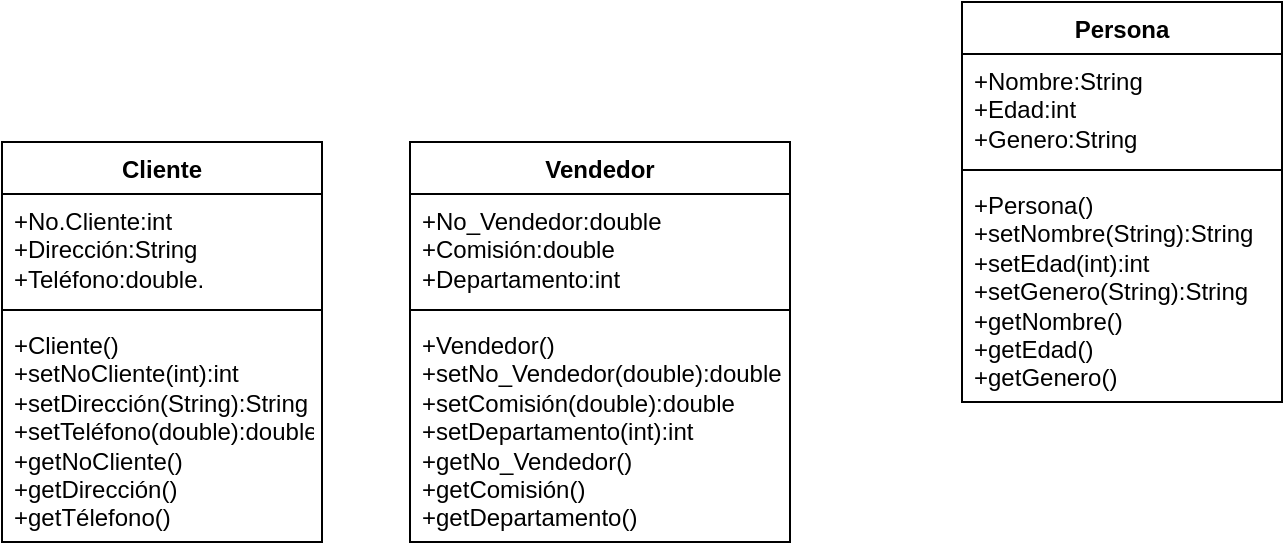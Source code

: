 <mxfile version="24.7.10">
  <diagram name="Página-1" id="_yrTyH5kNuq1w6eAictj">
    <mxGraphModel dx="474" dy="1923" grid="1" gridSize="10" guides="1" tooltips="1" connect="1" arrows="1" fold="1" page="1" pageScale="1" pageWidth="827" pageHeight="1169" math="0" shadow="0">
      <root>
        <mxCell id="0" />
        <mxCell id="1" parent="0" />
        <mxCell id="0-sXDcD-X4RlcD74EK0v-9" value="Vendedor" style="swimlane;fontStyle=1;align=center;verticalAlign=top;childLayout=stackLayout;horizontal=1;startSize=26;horizontalStack=0;resizeParent=1;resizeParentMax=0;resizeLast=0;collapsible=1;marginBottom=0;whiteSpace=wrap;html=1;" vertex="1" parent="1">
          <mxGeometry x="224" y="10" width="190" height="200" as="geometry" />
        </mxCell>
        <mxCell id="0-sXDcD-X4RlcD74EK0v-10" value="+No_Vendedor:double&lt;div&gt;+Comisión:double&lt;/div&gt;&lt;div&gt;+Departamento:int&lt;/div&gt;" style="text;strokeColor=none;fillColor=none;align=left;verticalAlign=top;spacingLeft=4;spacingRight=4;overflow=hidden;rotatable=0;points=[[0,0.5],[1,0.5]];portConstraint=eastwest;whiteSpace=wrap;html=1;" vertex="1" parent="0-sXDcD-X4RlcD74EK0v-9">
          <mxGeometry y="26" width="190" height="54" as="geometry" />
        </mxCell>
        <mxCell id="0-sXDcD-X4RlcD74EK0v-11" value="" style="line;strokeWidth=1;fillColor=none;align=left;verticalAlign=middle;spacingTop=-1;spacingLeft=3;spacingRight=3;rotatable=0;labelPosition=right;points=[];portConstraint=eastwest;strokeColor=inherit;" vertex="1" parent="0-sXDcD-X4RlcD74EK0v-9">
          <mxGeometry y="80" width="190" height="8" as="geometry" />
        </mxCell>
        <mxCell id="0-sXDcD-X4RlcD74EK0v-12" value="+Vendedor()&lt;div&gt;+setNo_Vendedor(double):double&lt;/div&gt;&lt;div&gt;+setComisión(double):double&lt;/div&gt;&lt;div&gt;+setDepartamento(int):int&lt;/div&gt;&lt;div&gt;+getNo_Vendedor()&lt;/div&gt;&lt;div&gt;+getComisión()&lt;/div&gt;&lt;div&gt;+getDepartamento()&lt;/div&gt;" style="text;strokeColor=none;fillColor=none;align=left;verticalAlign=top;spacingLeft=4;spacingRight=4;overflow=hidden;rotatable=0;points=[[0,0.5],[1,0.5]];portConstraint=eastwest;whiteSpace=wrap;html=1;" vertex="1" parent="0-sXDcD-X4RlcD74EK0v-9">
          <mxGeometry y="88" width="190" height="112" as="geometry" />
        </mxCell>
        <mxCell id="0-sXDcD-X4RlcD74EK0v-13" value="Cliente" style="swimlane;fontStyle=1;align=center;verticalAlign=top;childLayout=stackLayout;horizontal=1;startSize=26;horizontalStack=0;resizeParent=1;resizeParentMax=0;resizeLast=0;collapsible=1;marginBottom=0;whiteSpace=wrap;html=1;" vertex="1" parent="1">
          <mxGeometry x="20" y="10" width="160" height="200" as="geometry" />
        </mxCell>
        <mxCell id="0-sXDcD-X4RlcD74EK0v-14" value="+No.Cliente:int&lt;div&gt;+Dirección:String&lt;/div&gt;&lt;div&gt;+Teléfono:double.&lt;/div&gt;" style="text;strokeColor=none;fillColor=none;align=left;verticalAlign=top;spacingLeft=4;spacingRight=4;overflow=hidden;rotatable=0;points=[[0,0.5],[1,0.5]];portConstraint=eastwest;whiteSpace=wrap;html=1;" vertex="1" parent="0-sXDcD-X4RlcD74EK0v-13">
          <mxGeometry y="26" width="160" height="54" as="geometry" />
        </mxCell>
        <mxCell id="0-sXDcD-X4RlcD74EK0v-15" value="" style="line;strokeWidth=1;fillColor=none;align=left;verticalAlign=middle;spacingTop=-1;spacingLeft=3;spacingRight=3;rotatable=0;labelPosition=right;points=[];portConstraint=eastwest;strokeColor=inherit;" vertex="1" parent="0-sXDcD-X4RlcD74EK0v-13">
          <mxGeometry y="80" width="160" height="8" as="geometry" />
        </mxCell>
        <mxCell id="0-sXDcD-X4RlcD74EK0v-16" value="+Cliente()&lt;div&gt;+setNoCliente(int):int&lt;/div&gt;&lt;div&gt;+setDirección(String):String&lt;/div&gt;&lt;div&gt;+setTeléfono(double):double&lt;/div&gt;&lt;div&gt;+getNoCliente()&lt;/div&gt;&lt;div&gt;+getDirección()&lt;/div&gt;&lt;div&gt;+getTélefono()&lt;/div&gt;" style="text;strokeColor=none;fillColor=none;align=left;verticalAlign=top;spacingLeft=4;spacingRight=4;overflow=hidden;rotatable=0;points=[[0,0.5],[1,0.5]];portConstraint=eastwest;whiteSpace=wrap;html=1;" vertex="1" parent="0-sXDcD-X4RlcD74EK0v-13">
          <mxGeometry y="88" width="160" height="112" as="geometry" />
        </mxCell>
        <mxCell id="0-sXDcD-X4RlcD74EK0v-18" value="Persona" style="swimlane;fontStyle=1;align=center;verticalAlign=top;childLayout=stackLayout;horizontal=1;startSize=26;horizontalStack=0;resizeParent=1;resizeParentMax=0;resizeLast=0;collapsible=1;marginBottom=0;whiteSpace=wrap;html=1;" vertex="1" parent="1">
          <mxGeometry x="500" y="-60" width="160" height="200" as="geometry" />
        </mxCell>
        <mxCell id="0-sXDcD-X4RlcD74EK0v-19" value="+Nombre:String&lt;div&gt;+Edad:int&lt;/div&gt;&lt;div&gt;+Genero:String&lt;/div&gt;" style="text;strokeColor=none;fillColor=none;align=left;verticalAlign=top;spacingLeft=4;spacingRight=4;overflow=hidden;rotatable=0;points=[[0,0.5],[1,0.5]];portConstraint=eastwest;whiteSpace=wrap;html=1;" vertex="1" parent="0-sXDcD-X4RlcD74EK0v-18">
          <mxGeometry y="26" width="160" height="54" as="geometry" />
        </mxCell>
        <mxCell id="0-sXDcD-X4RlcD74EK0v-20" value="" style="line;strokeWidth=1;fillColor=none;align=left;verticalAlign=middle;spacingTop=-1;spacingLeft=3;spacingRight=3;rotatable=0;labelPosition=right;points=[];portConstraint=eastwest;strokeColor=inherit;" vertex="1" parent="0-sXDcD-X4RlcD74EK0v-18">
          <mxGeometry y="80" width="160" height="8" as="geometry" />
        </mxCell>
        <mxCell id="0-sXDcD-X4RlcD74EK0v-21" value="+Persona()&lt;div&gt;+setNombre(String):String&lt;/div&gt;&lt;div&gt;+setEdad(int):int&lt;/div&gt;&lt;div&gt;+setGenero(String):String&lt;/div&gt;&lt;div&gt;+getNombre()&lt;/div&gt;&lt;div&gt;+getEdad()&lt;/div&gt;&lt;div&gt;+getGenero()&lt;/div&gt;" style="text;strokeColor=none;fillColor=none;align=left;verticalAlign=top;spacingLeft=4;spacingRight=4;overflow=hidden;rotatable=0;points=[[0,0.5],[1,0.5]];portConstraint=eastwest;whiteSpace=wrap;html=1;" vertex="1" parent="0-sXDcD-X4RlcD74EK0v-18">
          <mxGeometry y="88" width="160" height="112" as="geometry" />
        </mxCell>
      </root>
    </mxGraphModel>
  </diagram>
</mxfile>
